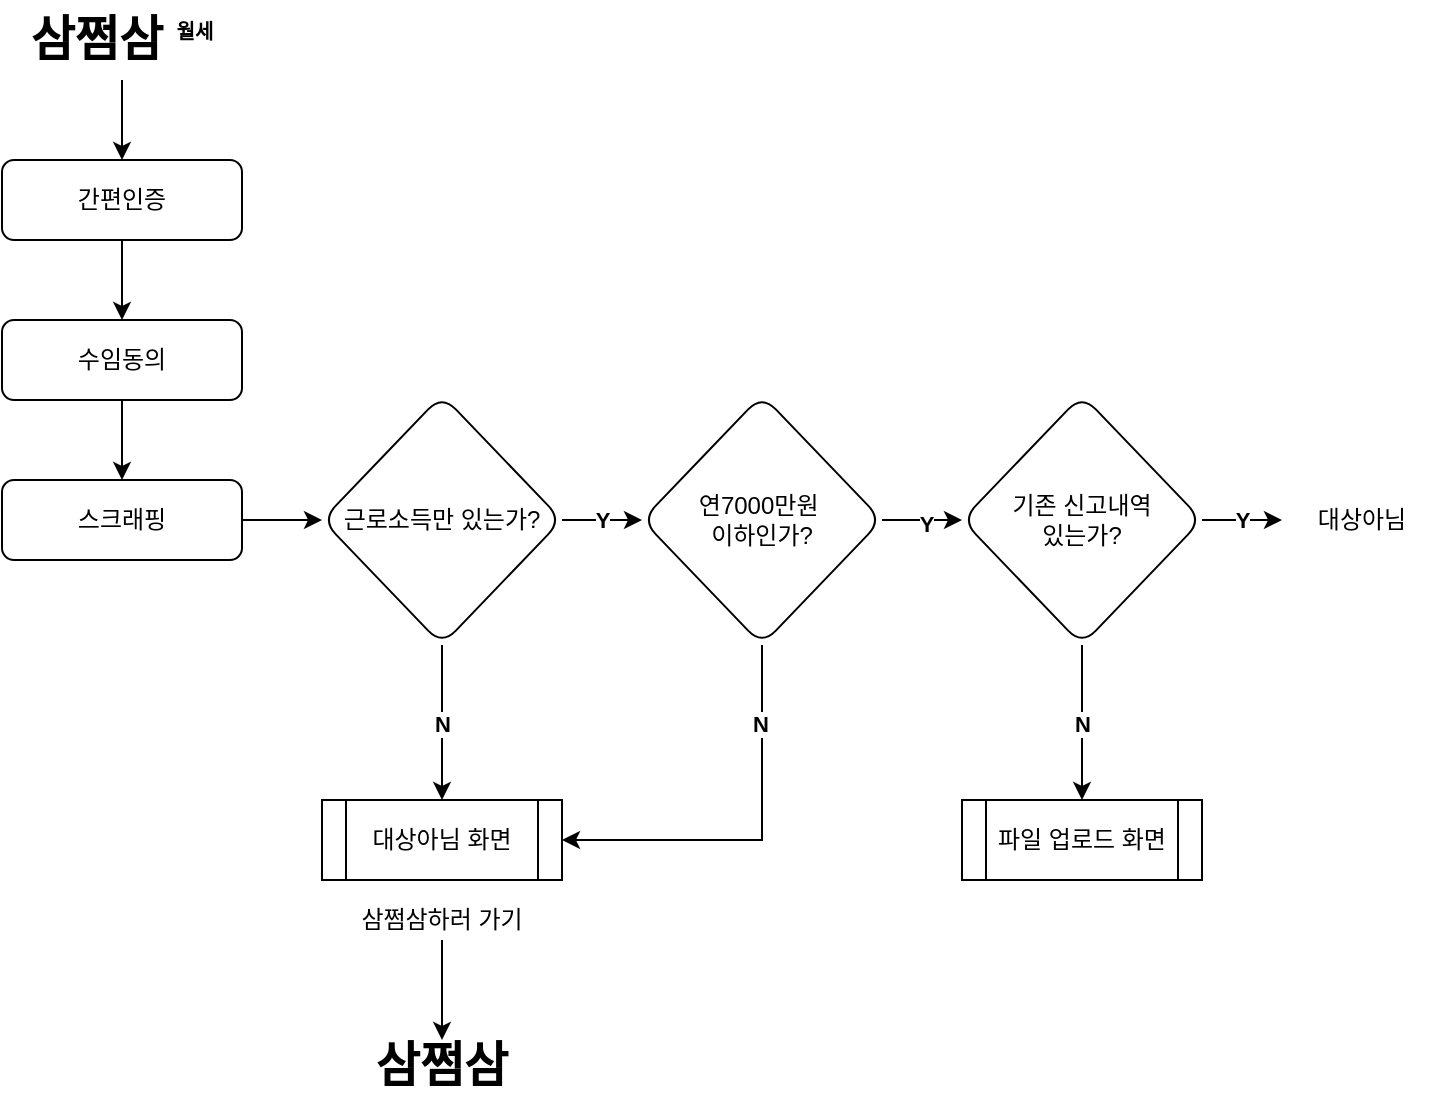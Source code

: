 <mxfile version="14.8.6" type="github"><diagram id="FFPN_viR1QeTXnwRhpP1" name="Page-1"><mxGraphModel dx="682" dy="538" grid="1" gridSize="10" guides="1" tooltips="1" connect="1" arrows="1" fold="1" page="1" pageScale="1" pageWidth="827" pageHeight="1169" math="0" shadow="0"><root><mxCell id="0"/><mxCell id="1" parent="0"/><mxCell id="fOPeem-4GS8IQXv0jA_y-4" value="" style="edgeStyle=orthogonalEdgeStyle;rounded=0;orthogonalLoop=1;jettySize=auto;html=1;" edge="1" parent="1" source="fOPeem-4GS8IQXv0jA_y-2" target="fOPeem-4GS8IQXv0jA_y-3"><mxGeometry relative="1" as="geometry"/></mxCell><mxCell id="fOPeem-4GS8IQXv0jA_y-2" value="간편인증" style="rounded=1;whiteSpace=wrap;html=1;" vertex="1" parent="1"><mxGeometry x="120" y="160" width="120" height="40" as="geometry"/></mxCell><mxCell id="fOPeem-4GS8IQXv0jA_y-6" value="" style="edgeStyle=orthogonalEdgeStyle;rounded=0;orthogonalLoop=1;jettySize=auto;html=1;" edge="1" parent="1" source="fOPeem-4GS8IQXv0jA_y-3" target="fOPeem-4GS8IQXv0jA_y-5"><mxGeometry relative="1" as="geometry"/></mxCell><mxCell id="fOPeem-4GS8IQXv0jA_y-3" value="수임동의" style="rounded=1;whiteSpace=wrap;html=1;" vertex="1" parent="1"><mxGeometry x="120" y="240" width="120" height="40" as="geometry"/></mxCell><mxCell id="fOPeem-4GS8IQXv0jA_y-8" value="" style="edgeStyle=orthogonalEdgeStyle;rounded=0;orthogonalLoop=1;jettySize=auto;html=1;" edge="1" parent="1" source="fOPeem-4GS8IQXv0jA_y-5" target="fOPeem-4GS8IQXv0jA_y-7"><mxGeometry relative="1" as="geometry"/></mxCell><mxCell id="fOPeem-4GS8IQXv0jA_y-5" value="스크래핑" style="rounded=1;whiteSpace=wrap;html=1;" vertex="1" parent="1"><mxGeometry x="120" y="320" width="120" height="40" as="geometry"/></mxCell><mxCell id="fOPeem-4GS8IQXv0jA_y-10" value="&lt;b&gt;Y&lt;/b&gt;" style="edgeStyle=orthogonalEdgeStyle;rounded=0;orthogonalLoop=1;jettySize=auto;html=1;" edge="1" parent="1" source="fOPeem-4GS8IQXv0jA_y-7" target="fOPeem-4GS8IQXv0jA_y-9"><mxGeometry relative="1" as="geometry"/></mxCell><mxCell id="fOPeem-4GS8IQXv0jA_y-17" value="&lt;b&gt;N&lt;/b&gt;" style="edgeStyle=orthogonalEdgeStyle;rounded=0;orthogonalLoop=1;jettySize=auto;html=1;" edge="1" parent="1" source="fOPeem-4GS8IQXv0jA_y-7" target="fOPeem-4GS8IQXv0jA_y-16"><mxGeometry relative="1" as="geometry"><Array as="points"><mxPoint x="340" y="420"/><mxPoint x="340" y="420"/></Array></mxGeometry></mxCell><mxCell id="fOPeem-4GS8IQXv0jA_y-7" value="근로소득만 있는가?" style="rhombus;whiteSpace=wrap;html=1;rounded=1;" vertex="1" parent="1"><mxGeometry x="280" y="277.5" width="120" height="125" as="geometry"/></mxCell><mxCell id="fOPeem-4GS8IQXv0jA_y-24" value="" style="edgeStyle=orthogonalEdgeStyle;rounded=0;orthogonalLoop=1;jettySize=auto;html=1;" edge="1" parent="1" source="fOPeem-4GS8IQXv0jA_y-9"><mxGeometry relative="1" as="geometry"><mxPoint x="600" y="340" as="targetPoint"/></mxGeometry></mxCell><mxCell id="fOPeem-4GS8IQXv0jA_y-25" value="&lt;b&gt;Y&lt;/b&gt;" style="edgeLabel;html=1;align=center;verticalAlign=middle;resizable=0;points=[];" vertex="1" connectable="0" parent="fOPeem-4GS8IQXv0jA_y-24"><mxGeometry x="0.1" y="-7" relative="1" as="geometry"><mxPoint y="-6" as="offset"/></mxGeometry></mxCell><mxCell id="fOPeem-4GS8IQXv0jA_y-26" style="edgeStyle=orthogonalEdgeStyle;rounded=0;orthogonalLoop=1;jettySize=auto;html=1;entryX=1;entryY=0.5;entryDx=0;entryDy=0;" edge="1" parent="1" source="fOPeem-4GS8IQXv0jA_y-9" target="fOPeem-4GS8IQXv0jA_y-16"><mxGeometry relative="1" as="geometry"><Array as="points"><mxPoint x="500" y="500"/></Array></mxGeometry></mxCell><mxCell id="fOPeem-4GS8IQXv0jA_y-27" value="&lt;b&gt;N&lt;/b&gt;" style="edgeLabel;html=1;align=center;verticalAlign=middle;resizable=0;points=[];" vertex="1" connectable="0" parent="fOPeem-4GS8IQXv0jA_y-26"><mxGeometry x="-0.6" y="-1" relative="1" as="geometry"><mxPoint as="offset"/></mxGeometry></mxCell><mxCell id="fOPeem-4GS8IQXv0jA_y-9" value="연7000만원&amp;nbsp;&lt;br&gt;이하인가?" style="rhombus;whiteSpace=wrap;html=1;rounded=1;" vertex="1" parent="1"><mxGeometry x="440" y="277.5" width="120" height="125" as="geometry"/></mxCell><mxCell id="fOPeem-4GS8IQXv0jA_y-16" value="&lt;span&gt;대상아님 화면&lt;/span&gt;" style="shape=process;whiteSpace=wrap;html=1;backgroundOutline=1;" vertex="1" parent="1"><mxGeometry x="280" y="480" width="120" height="40" as="geometry"/></mxCell><mxCell id="fOPeem-4GS8IQXv0jA_y-29" style="edgeStyle=orthogonalEdgeStyle;rounded=0;orthogonalLoop=1;jettySize=auto;html=1;" edge="1" parent="1" source="fOPeem-4GS8IQXv0jA_y-20" target="fOPeem-4GS8IQXv0jA_y-28"><mxGeometry relative="1" as="geometry"/></mxCell><mxCell id="fOPeem-4GS8IQXv0jA_y-20" value="삼쩜삼하러 가기" style="text;html=1;strokeColor=none;fillColor=none;align=center;verticalAlign=middle;whiteSpace=wrap;rounded=0;" vertex="1" parent="1"><mxGeometry x="285" y="530" width="110" height="20" as="geometry"/></mxCell><mxCell id="fOPeem-4GS8IQXv0jA_y-22" value="" style="edgeStyle=orthogonalEdgeStyle;rounded=0;orthogonalLoop=1;jettySize=auto;html=1;" edge="1" parent="1" source="fOPeem-4GS8IQXv0jA_y-21" target="fOPeem-4GS8IQXv0jA_y-2"><mxGeometry relative="1" as="geometry"/></mxCell><mxCell id="fOPeem-4GS8IQXv0jA_y-21" value="&lt;sub&gt;&lt;font style=&quot;font-size: 24px&quot;&gt;삼쩜삼 &lt;/font&gt;&lt;/sub&gt;&lt;sup&gt;월세&lt;/sup&gt;" style="text;html=1;strokeColor=none;fillColor=none;align=center;verticalAlign=middle;whiteSpace=wrap;rounded=0;fontStyle=1" vertex="1" parent="1"><mxGeometry x="120" y="80" width="120" height="40" as="geometry"/></mxCell><mxCell id="fOPeem-4GS8IQXv0jA_y-28" value="&lt;sub&gt;&lt;font style=&quot;font-size: 24px&quot;&gt;삼쩜삼&lt;/font&gt;&lt;/sub&gt;" style="text;html=1;strokeColor=none;fillColor=none;align=center;verticalAlign=middle;whiteSpace=wrap;rounded=0;fontStyle=1" vertex="1" parent="1"><mxGeometry x="280" y="600" width="120" height="25" as="geometry"/></mxCell><mxCell id="fOPeem-4GS8IQXv0jA_y-32" value="" style="edgeStyle=orthogonalEdgeStyle;rounded=0;orthogonalLoop=1;jettySize=auto;html=1;" edge="1" parent="1" source="fOPeem-4GS8IQXv0jA_y-30"><mxGeometry relative="1" as="geometry"><mxPoint x="760" y="340" as="targetPoint"/><Array as="points"><mxPoint x="740" y="340"/><mxPoint x="740" y="340"/></Array></mxGeometry></mxCell><mxCell id="fOPeem-4GS8IQXv0jA_y-33" value="&lt;b&gt;Y&lt;/b&gt;" style="edgeLabel;html=1;align=center;verticalAlign=middle;resizable=0;points=[];" vertex="1" connectable="0" parent="fOPeem-4GS8IQXv0jA_y-32"><mxGeometry x="-0.45" y="-4" relative="1" as="geometry"><mxPoint x="9" y="-4" as="offset"/></mxGeometry></mxCell><mxCell id="fOPeem-4GS8IQXv0jA_y-39" value="&lt;b&gt;N&lt;/b&gt;" style="edgeStyle=orthogonalEdgeStyle;rounded=0;orthogonalLoop=1;jettySize=auto;html=1;entryX=0.5;entryY=0;entryDx=0;entryDy=0;" edge="1" parent="1" source="fOPeem-4GS8IQXv0jA_y-30" target="fOPeem-4GS8IQXv0jA_y-37"><mxGeometry relative="1" as="geometry"><Array as="points"><mxPoint x="660" y="430"/><mxPoint x="660" y="430"/></Array></mxGeometry></mxCell><mxCell id="fOPeem-4GS8IQXv0jA_y-30" value="기존 신고내역&lt;br&gt;있는가?" style="rhombus;whiteSpace=wrap;html=1;rounded=1;" vertex="1" parent="1"><mxGeometry x="600" y="277.5" width="120" height="125" as="geometry"/></mxCell><mxCell id="fOPeem-4GS8IQXv0jA_y-34" value="대상아님" style="text;html=1;strokeColor=none;fillColor=none;align=center;verticalAlign=middle;whiteSpace=wrap;rounded=0;" vertex="1" parent="1"><mxGeometry x="760" y="327.5" width="80" height="25" as="geometry"/></mxCell><mxCell id="fOPeem-4GS8IQXv0jA_y-37" value="파일 업로드 화면" style="shape=process;whiteSpace=wrap;html=1;backgroundOutline=1;" vertex="1" parent="1"><mxGeometry x="600" y="480" width="120" height="40" as="geometry"/></mxCell></root></mxGraphModel></diagram></mxfile>